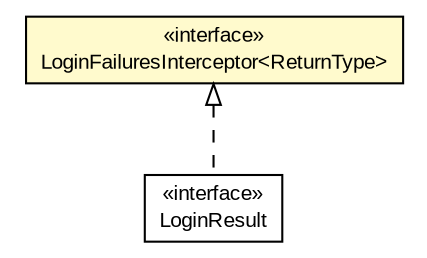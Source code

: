 #!/usr/local/bin/dot
#
# Class diagram 
# Generated by UMLGraph version 5.1 (http://www.umlgraph.org/)
#

digraph G {
	edge [fontname="arial",fontsize=10,labelfontname="arial",labelfontsize=10];
	node [fontname="arial",fontsize=10,shape=plaintext];
	nodesep=0.25;
	ranksep=0.5;
	// io.nextweb.operations.exceptions.LoginFailuresInterceptor<ReturnType>
	c1956 [label=<<table title="io.nextweb.operations.exceptions.LoginFailuresInterceptor" border="0" cellborder="1" cellspacing="0" cellpadding="2" port="p" bgcolor="lemonChiffon" href="./LoginFailuresInterceptor.html">
		<tr><td><table border="0" cellspacing="0" cellpadding="1">
<tr><td align="center" balign="center"> &#171;interface&#187; </td></tr>
<tr><td align="center" balign="center"> LoginFailuresInterceptor&lt;ReturnType&gt; </td></tr>
		</table></td></tr>
		</table>>, fontname="arial", fontcolor="black", fontsize=10.0];
	// io.nextweb.common.LoginResult
	c2001 [label=<<table title="io.nextweb.common.LoginResult" border="0" cellborder="1" cellspacing="0" cellpadding="2" port="p" href="../../common/LoginResult.html">
		<tr><td><table border="0" cellspacing="0" cellpadding="1">
<tr><td align="center" balign="center"> &#171;interface&#187; </td></tr>
<tr><td align="center" balign="center"> LoginResult </td></tr>
		</table></td></tr>
		</table>>, fontname="arial", fontcolor="black", fontsize=10.0];
	//io.nextweb.common.LoginResult implements io.nextweb.operations.exceptions.LoginFailuresInterceptor<ReturnType>
	c1956:p -> c2001:p [dir=back,arrowtail=empty,style=dashed];
}

